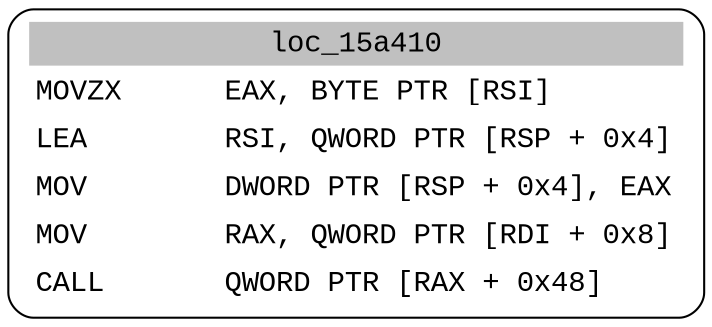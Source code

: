 digraph asm_graph {
1941 [
shape="Mrecord" fontname="Courier New"label =<<table border="0" cellborder="0" cellpadding="3"><tr><td align="center" colspan="2" bgcolor="grey">loc_15a410</td></tr><tr><td align="left">MOVZX      EAX, BYTE PTR [RSI]</td></tr><tr><td align="left">LEA        RSI, QWORD PTR [RSP + 0x4]</td></tr><tr><td align="left">MOV        DWORD PTR [RSP + 0x4], EAX</td></tr><tr><td align="left">MOV        RAX, QWORD PTR [RDI + 0x8]</td></tr><tr><td align="left">CALL       QWORD PTR [RAX + 0x48]</td></tr></table>> ];
}